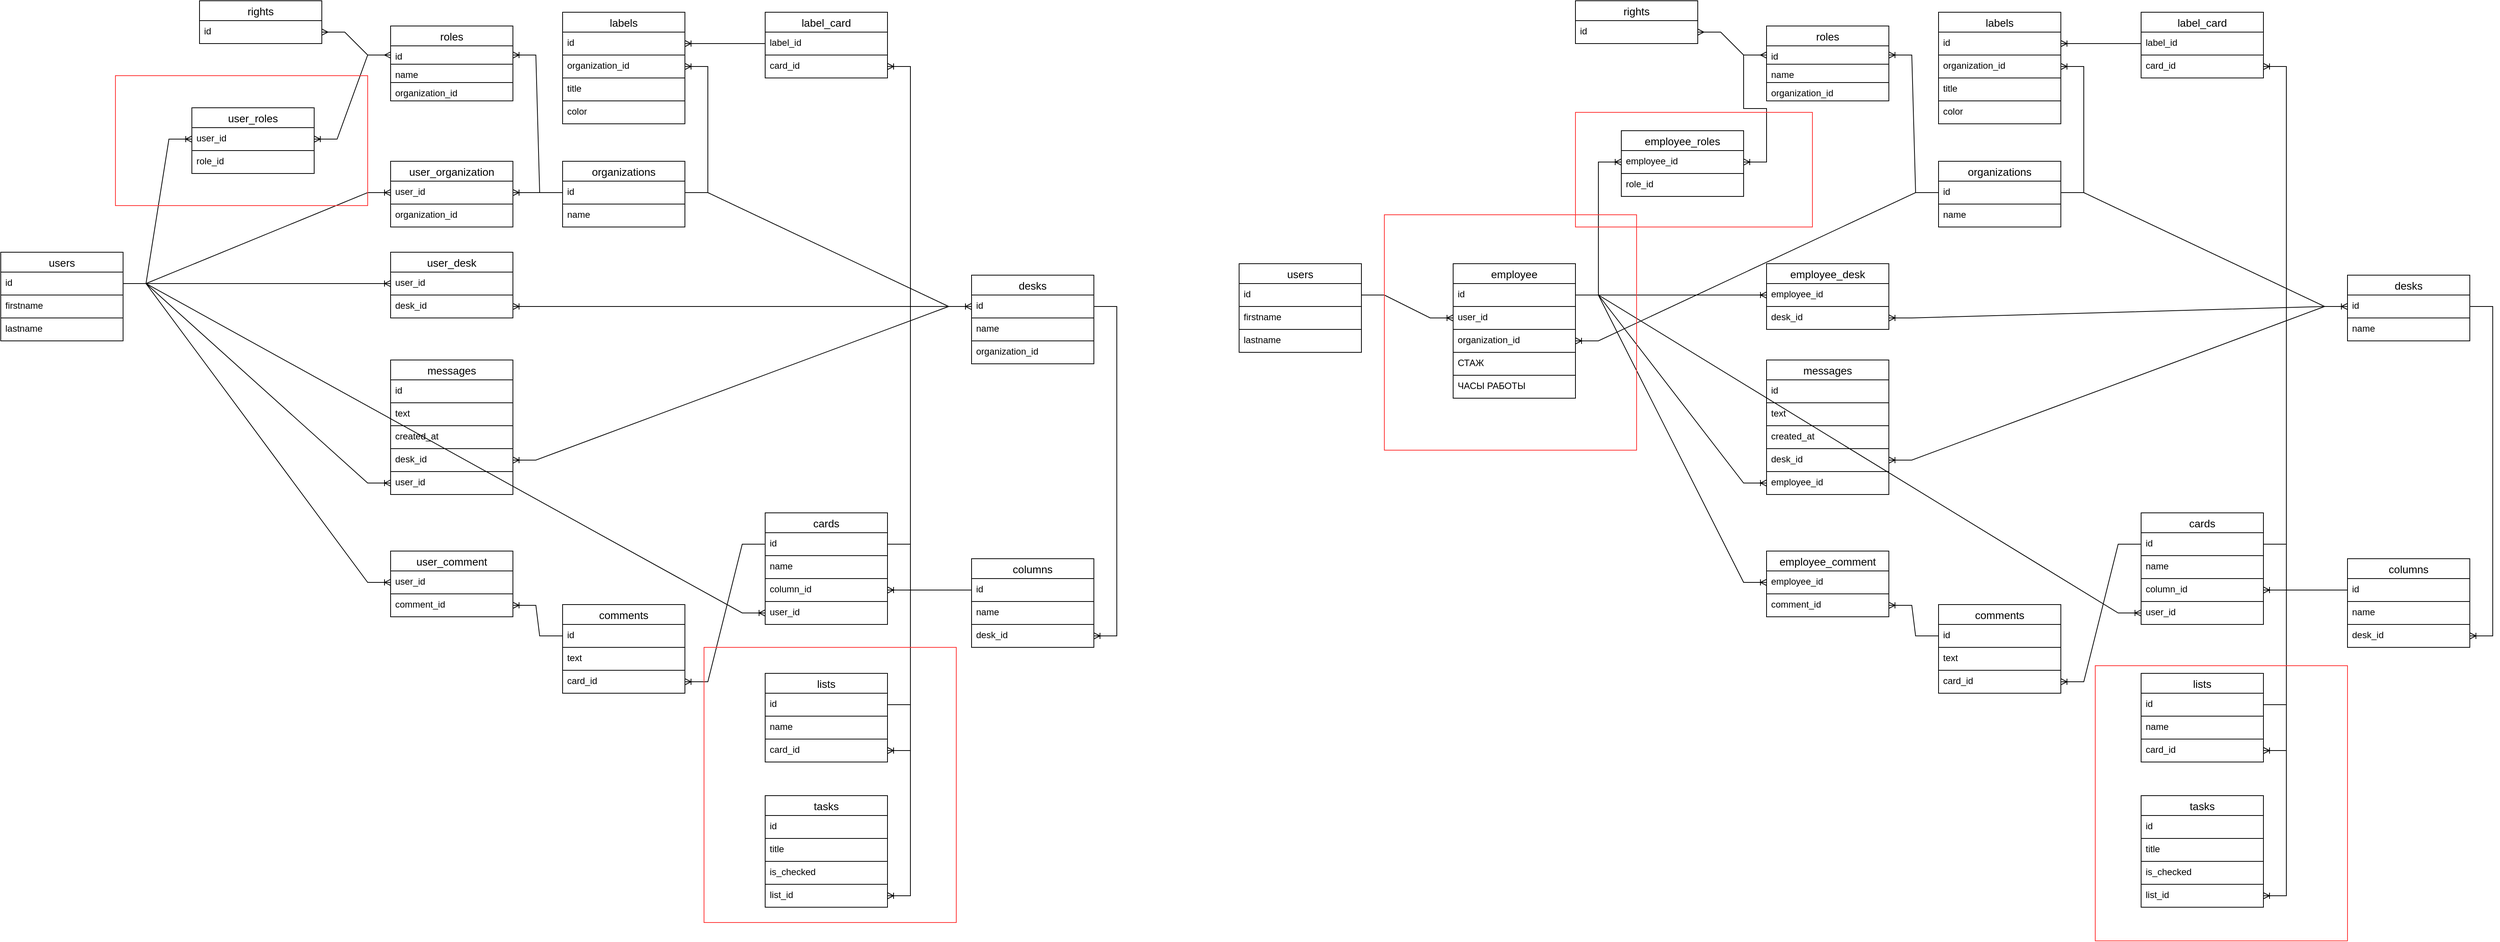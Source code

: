 <mxfile version="16.1.2" type="device"><diagram id="4dTFsXXnAiHwuIh9yZGc" name="Page-1"><mxGraphModel dx="3152" dy="2425" grid="1" gridSize="10" guides="1" tooltips="1" connect="1" arrows="1" fold="1" page="1" pageScale="1" pageWidth="850" pageHeight="1100" math="0" shadow="0"><root><mxCell id="0"/><mxCell id="1" parent="0"/><mxCell id="3ME86ORTxzzHCCqcpvAN-1" value="users" style="swimlane;fontStyle=0;childLayout=stackLayout;horizontal=1;startSize=26;horizontalStack=0;resizeParent=1;resizeParentMax=0;resizeLast=0;collapsible=1;marginBottom=0;align=center;fontSize=14;" parent="1" vertex="1"><mxGeometry x="-390" y="169" width="160" height="116" as="geometry"/></mxCell><mxCell id="3ME86ORTxzzHCCqcpvAN-2" value="id" style="text;strokeColor=default;fillColor=none;spacingLeft=4;spacingRight=4;overflow=hidden;rotatable=0;points=[[0,0.5],[1,0.5]];portConstraint=eastwest;fontSize=12;" parent="3ME86ORTxzzHCCqcpvAN-1" vertex="1"><mxGeometry y="26" width="160" height="30" as="geometry"/></mxCell><mxCell id="3ME86ORTxzzHCCqcpvAN-56" value="firstname" style="text;strokeColor=default;fillColor=none;spacingLeft=4;spacingRight=4;overflow=hidden;rotatable=0;points=[[0,0.5],[1,0.5]];portConstraint=eastwest;fontSize=12;" parent="3ME86ORTxzzHCCqcpvAN-1" vertex="1"><mxGeometry y="56" width="160" height="30" as="geometry"/></mxCell><mxCell id="3ME86ORTxzzHCCqcpvAN-57" value="lastname" style="text;strokeColor=default;fillColor=none;spacingLeft=4;spacingRight=4;overflow=hidden;rotatable=0;points=[[0,0.5],[1,0.5]];portConstraint=eastwest;fontSize=12;" parent="3ME86ORTxzzHCCqcpvAN-1" vertex="1"><mxGeometry y="86" width="160" height="30" as="geometry"/></mxCell><mxCell id="3ME86ORTxzzHCCqcpvAN-5" value="organizations" style="swimlane;fontStyle=0;childLayout=stackLayout;horizontal=1;startSize=26;horizontalStack=0;resizeParent=1;resizeParentMax=0;resizeLast=0;collapsible=1;marginBottom=0;align=center;fontSize=14;" parent="1" vertex="1"><mxGeometry x="345" y="50" width="160" height="86" as="geometry"/></mxCell><mxCell id="3ME86ORTxzzHCCqcpvAN-6" value="id" style="text;strokeColor=default;fillColor=none;spacingLeft=4;spacingRight=4;overflow=hidden;rotatable=0;points=[[0,0.5],[1,0.5]];portConstraint=eastwest;fontSize=12;" parent="3ME86ORTxzzHCCqcpvAN-5" vertex="1"><mxGeometry y="26" width="160" height="30" as="geometry"/></mxCell><mxCell id="hnyblSGBtr087Lo59RCo-16" value="name" style="text;strokeColor=default;fillColor=none;spacingLeft=4;spacingRight=4;overflow=hidden;rotatable=0;points=[[0,0.5],[1,0.5]];portConstraint=eastwest;fontSize=12;" parent="3ME86ORTxzzHCCqcpvAN-5" vertex="1"><mxGeometry y="56" width="160" height="30" as="geometry"/></mxCell><mxCell id="3ME86ORTxzzHCCqcpvAN-7" value="desks" style="swimlane;fontStyle=0;childLayout=stackLayout;horizontal=1;startSize=26;horizontalStack=0;resizeParent=1;resizeParentMax=0;resizeLast=0;collapsible=1;marginBottom=0;align=center;fontSize=14;" parent="1" vertex="1"><mxGeometry x="880" y="199" width="160" height="116" as="geometry"/></mxCell><mxCell id="3ME86ORTxzzHCCqcpvAN-8" value="id" style="text;strokeColor=default;fillColor=none;spacingLeft=4;spacingRight=4;overflow=hidden;rotatable=0;points=[[0,0.5],[1,0.5]];portConstraint=eastwest;fontSize=12;" parent="3ME86ORTxzzHCCqcpvAN-7" vertex="1"><mxGeometry y="26" width="160" height="30" as="geometry"/></mxCell><mxCell id="hnyblSGBtr087Lo59RCo-7" value="name" style="text;strokeColor=default;fillColor=none;spacingLeft=4;spacingRight=4;overflow=hidden;rotatable=0;points=[[0,0.5],[1,0.5]];portConstraint=eastwest;fontSize=12;" parent="3ME86ORTxzzHCCqcpvAN-7" vertex="1"><mxGeometry y="56" width="160" height="30" as="geometry"/></mxCell><mxCell id="gMSoPqGhBiGVGZ8_poSt-110" value="organization_id" style="text;strokeColor=default;fillColor=none;spacingLeft=4;spacingRight=4;overflow=hidden;rotatable=0;points=[[0,0.5],[1,0.5]];portConstraint=eastwest;fontSize=12;" vertex="1" parent="3ME86ORTxzzHCCqcpvAN-7"><mxGeometry y="86" width="160" height="30" as="geometry"/></mxCell><mxCell id="3ME86ORTxzzHCCqcpvAN-9" value="user_organization" style="swimlane;fontStyle=0;childLayout=stackLayout;horizontal=1;startSize=26;horizontalStack=0;resizeParent=1;resizeParentMax=0;resizeLast=0;collapsible=1;marginBottom=0;align=center;fontSize=14;" parent="1" vertex="1"><mxGeometry x="120" y="50" width="160" height="86" as="geometry"/></mxCell><mxCell id="3ME86ORTxzzHCCqcpvAN-10" value="user_id" style="text;strokeColor=default;fillColor=none;spacingLeft=4;spacingRight=4;overflow=hidden;rotatable=0;points=[[0,0.5],[1,0.5]];portConstraint=eastwest;fontSize=12;" parent="3ME86ORTxzzHCCqcpvAN-9" vertex="1"><mxGeometry y="26" width="160" height="30" as="geometry"/></mxCell><mxCell id="3ME86ORTxzzHCCqcpvAN-23" value="organization_id" style="text;strokeColor=default;fillColor=none;spacingLeft=4;spacingRight=4;overflow=hidden;rotatable=0;points=[[0,0.5],[1,0.5]];portConstraint=eastwest;fontSize=12;" parent="3ME86ORTxzzHCCqcpvAN-9" vertex="1"><mxGeometry y="56" width="160" height="30" as="geometry"/></mxCell><mxCell id="3ME86ORTxzzHCCqcpvAN-11" value="" style="edgeStyle=entityRelationEdgeStyle;fontSize=12;html=1;endArrow=ERoneToMany;rounded=0;entryX=0;entryY=0.5;entryDx=0;entryDy=0;exitX=1;exitY=0.5;exitDx=0;exitDy=0;" parent="1" source="3ME86ORTxzzHCCqcpvAN-2" target="3ME86ORTxzzHCCqcpvAN-10" edge="1"><mxGeometry width="100" height="100" relative="1" as="geometry"><mxPoint x="240" y="430" as="sourcePoint"/><mxPoint x="340" y="330" as="targetPoint"/></mxGeometry></mxCell><mxCell id="3ME86ORTxzzHCCqcpvAN-12" value="" style="edgeStyle=entityRelationEdgeStyle;fontSize=12;html=1;endArrow=ERoneToMany;rounded=0;entryX=1;entryY=0.5;entryDx=0;entryDy=0;exitX=0;exitY=0.5;exitDx=0;exitDy=0;" parent="1" source="3ME86ORTxzzHCCqcpvAN-6" target="3ME86ORTxzzHCCqcpvAN-10" edge="1"><mxGeometry width="100" height="100" relative="1" as="geometry"><mxPoint x="590" y="226" as="sourcePoint"/><mxPoint x="750" y="245" as="targetPoint"/></mxGeometry></mxCell><mxCell id="3ME86ORTxzzHCCqcpvAN-13" value="" style="edgeStyle=entityRelationEdgeStyle;fontSize=12;html=1;endArrow=ERoneToMany;rounded=0;entryX=0;entryY=0.5;entryDx=0;entryDy=0;exitX=1;exitY=0.5;exitDx=0;exitDy=0;" parent="1" source="3ME86ORTxzzHCCqcpvAN-6" target="3ME86ORTxzzHCCqcpvAN-8" edge="1"><mxGeometry width="100" height="100" relative="1" as="geometry"><mxPoint x="630" y="420" as="sourcePoint"/><mxPoint x="730" y="320" as="targetPoint"/></mxGeometry></mxCell><mxCell id="3ME86ORTxzzHCCqcpvAN-14" value="cards" style="swimlane;fontStyle=0;childLayout=stackLayout;horizontal=1;startSize=26;horizontalStack=0;resizeParent=1;resizeParentMax=0;resizeLast=0;collapsible=1;marginBottom=0;align=center;fontSize=14;" parent="1" vertex="1"><mxGeometry x="610" y="510" width="160" height="146" as="geometry"/></mxCell><mxCell id="3ME86ORTxzzHCCqcpvAN-15" value="id" style="text;strokeColor=default;fillColor=none;spacingLeft=4;spacingRight=4;overflow=hidden;rotatable=0;points=[[0,0.5],[1,0.5]];portConstraint=eastwest;fontSize=12;" parent="3ME86ORTxzzHCCqcpvAN-14" vertex="1"><mxGeometry y="26" width="160" height="30" as="geometry"/></mxCell><mxCell id="hnyblSGBtr087Lo59RCo-5" value="name" style="text;strokeColor=default;fillColor=none;spacingLeft=4;spacingRight=4;overflow=hidden;rotatable=0;points=[[0,0.5],[1,0.5]];portConstraint=eastwest;fontSize=12;" parent="3ME86ORTxzzHCCqcpvAN-14" vertex="1"><mxGeometry y="56" width="160" height="30" as="geometry"/></mxCell><mxCell id="3ME86ORTxzzHCCqcpvAN-48" value="column_id" style="text;strokeColor=default;fillColor=none;spacingLeft=4;spacingRight=4;overflow=hidden;rotatable=0;points=[[0,0.5],[1,0.5]];portConstraint=eastwest;fontSize=12;" parent="3ME86ORTxzzHCCqcpvAN-14" vertex="1"><mxGeometry y="86" width="160" height="30" as="geometry"/></mxCell><mxCell id="S9U2bdiwGimxjwLJ8EGq-2" value="user_id" style="text;strokeColor=default;fillColor=none;spacingLeft=4;spacingRight=4;overflow=hidden;rotatable=0;points=[[0,0.5],[1,0.5]];portConstraint=eastwest;fontSize=12;" parent="3ME86ORTxzzHCCqcpvAN-14" vertex="1"><mxGeometry y="116" width="160" height="30" as="geometry"/></mxCell><mxCell id="3ME86ORTxzzHCCqcpvAN-33" value="user_desk" style="swimlane;fontStyle=0;childLayout=stackLayout;horizontal=1;startSize=26;horizontalStack=0;resizeParent=1;resizeParentMax=0;resizeLast=0;collapsible=1;marginBottom=0;align=center;fontSize=14;" parent="1" vertex="1"><mxGeometry x="120" y="169" width="160" height="86" as="geometry"/></mxCell><mxCell id="3ME86ORTxzzHCCqcpvAN-34" value="user_id" style="text;strokeColor=default;fillColor=none;spacingLeft=4;spacingRight=4;overflow=hidden;rotatable=0;points=[[0,0.5],[1,0.5]];portConstraint=eastwest;fontSize=12;" parent="3ME86ORTxzzHCCqcpvAN-33" vertex="1"><mxGeometry y="26" width="160" height="30" as="geometry"/></mxCell><mxCell id="3ME86ORTxzzHCCqcpvAN-38" value="desk_id" style="text;strokeColor=default;fillColor=none;spacingLeft=4;spacingRight=4;overflow=hidden;rotatable=0;points=[[0,0.5],[1,0.5]];portConstraint=eastwest;fontSize=12;" parent="3ME86ORTxzzHCCqcpvAN-33" vertex="1"><mxGeometry y="56" width="160" height="30" as="geometry"/></mxCell><mxCell id="3ME86ORTxzzHCCqcpvAN-35" value="user_comment" style="swimlane;fontStyle=0;childLayout=stackLayout;horizontal=1;startSize=26;horizontalStack=0;resizeParent=1;resizeParentMax=0;resizeLast=0;collapsible=1;marginBottom=0;align=center;fontSize=14;" parent="1" vertex="1"><mxGeometry x="120" y="560" width="160" height="86" as="geometry"/></mxCell><mxCell id="3ME86ORTxzzHCCqcpvAN-36" value="user_id" style="text;strokeColor=default;fillColor=none;spacingLeft=4;spacingRight=4;overflow=hidden;rotatable=0;points=[[0,0.5],[1,0.5]];portConstraint=eastwest;fontSize=12;" parent="3ME86ORTxzzHCCqcpvAN-35" vertex="1"><mxGeometry y="26" width="160" height="30" as="geometry"/></mxCell><mxCell id="3ME86ORTxzzHCCqcpvAN-39" value="comment_id" style="text;strokeColor=default;fillColor=none;spacingLeft=4;spacingRight=4;overflow=hidden;rotatable=0;points=[[0,0.5],[1,0.5]];portConstraint=eastwest;fontSize=12;" parent="3ME86ORTxzzHCCqcpvAN-35" vertex="1"><mxGeometry y="56" width="160" height="30" as="geometry"/></mxCell><mxCell id="3ME86ORTxzzHCCqcpvAN-37" value="" style="edgeStyle=entityRelationEdgeStyle;fontSize=12;html=1;endArrow=ERoneToMany;rounded=0;entryX=0;entryY=0.5;entryDx=0;entryDy=0;exitX=1;exitY=0.5;exitDx=0;exitDy=0;" parent="1" source="3ME86ORTxzzHCCqcpvAN-2" target="3ME86ORTxzzHCCqcpvAN-34" edge="1"><mxGeometry width="100" height="100" relative="1" as="geometry"><mxPoint x="40" y="440" as="sourcePoint"/><mxPoint x="140" y="340" as="targetPoint"/></mxGeometry></mxCell><mxCell id="3ME86ORTxzzHCCqcpvAN-40" value="" style="edgeStyle=entityRelationEdgeStyle;fontSize=12;html=1;endArrow=ERoneToMany;rounded=0;entryX=0;entryY=0.5;entryDx=0;entryDy=0;exitX=1;exitY=0.5;exitDx=0;exitDy=0;" parent="1" source="3ME86ORTxzzHCCqcpvAN-2" target="3ME86ORTxzzHCCqcpvAN-36" edge="1"><mxGeometry width="100" height="100" relative="1" as="geometry"><mxPoint x="-60" y="480" as="sourcePoint"/><mxPoint x="40" y="380" as="targetPoint"/></mxGeometry></mxCell><mxCell id="3ME86ORTxzzHCCqcpvAN-41" value="" style="edgeStyle=entityRelationEdgeStyle;fontSize=12;html=1;endArrow=ERoneToMany;rounded=0;entryX=1;entryY=0.5;entryDx=0;entryDy=0;exitX=0;exitY=0.5;exitDx=0;exitDy=0;" parent="1" source="3ME86ORTxzzHCCqcpvAN-8" target="3ME86ORTxzzHCCqcpvAN-38" edge="1"><mxGeometry width="100" height="100" relative="1" as="geometry"><mxPoint x="370" y="410" as="sourcePoint"/><mxPoint x="470" y="310" as="targetPoint"/></mxGeometry></mxCell><mxCell id="3ME86ORTxzzHCCqcpvAN-42" value="comments" style="swimlane;fontStyle=0;childLayout=stackLayout;horizontal=1;startSize=26;horizontalStack=0;resizeParent=1;resizeParentMax=0;resizeLast=0;collapsible=1;marginBottom=0;align=center;fontSize=14;" parent="1" vertex="1"><mxGeometry x="345" y="630" width="160" height="116" as="geometry"/></mxCell><mxCell id="3ME86ORTxzzHCCqcpvAN-43" value="id" style="text;strokeColor=default;fillColor=none;spacingLeft=4;spacingRight=4;overflow=hidden;rotatable=0;points=[[0,0.5],[1,0.5]];portConstraint=eastwest;fontSize=12;" parent="3ME86ORTxzzHCCqcpvAN-42" vertex="1"><mxGeometry y="26" width="160" height="30" as="geometry"/></mxCell><mxCell id="3ME86ORTxzzHCCqcpvAN-44" value="text" style="text;strokeColor=default;fillColor=none;spacingLeft=4;spacingRight=4;overflow=hidden;rotatable=0;points=[[0,0.5],[1,0.5]];portConstraint=eastwest;fontSize=12;" parent="3ME86ORTxzzHCCqcpvAN-42" vertex="1"><mxGeometry y="56" width="160" height="30" as="geometry"/></mxCell><mxCell id="3ME86ORTxzzHCCqcpvAN-46" value="card_id" style="text;strokeColor=default;fillColor=none;spacingLeft=4;spacingRight=4;overflow=hidden;rotatable=0;points=[[0,0.5],[1,0.5]];portConstraint=eastwest;fontSize=12;" parent="3ME86ORTxzzHCCqcpvAN-42" vertex="1"><mxGeometry y="86" width="160" height="30" as="geometry"/></mxCell><mxCell id="3ME86ORTxzzHCCqcpvAN-45" value="" style="edgeStyle=entityRelationEdgeStyle;fontSize=12;html=1;endArrow=ERoneToMany;rounded=0;entryX=1;entryY=0.5;entryDx=0;entryDy=0;exitX=0;exitY=0.5;exitDx=0;exitDy=0;" parent="1" source="3ME86ORTxzzHCCqcpvAN-15" target="3ME86ORTxzzHCCqcpvAN-46" edge="1"><mxGeometry width="100" height="100" relative="1" as="geometry"><mxPoint x="710" y="900" as="sourcePoint"/><mxPoint x="810" y="800" as="targetPoint"/></mxGeometry></mxCell><mxCell id="3ME86ORTxzzHCCqcpvAN-47" value="" style="edgeStyle=entityRelationEdgeStyle;fontSize=12;html=1;endArrow=ERoneToMany;rounded=0;entryX=1;entryY=0.5;entryDx=0;entryDy=0;exitX=0;exitY=0.5;exitDx=0;exitDy=0;" parent="1" source="3ME86ORTxzzHCCqcpvAN-43" target="3ME86ORTxzzHCCqcpvAN-39" edge="1"><mxGeometry width="100" height="100" relative="1" as="geometry"><mxPoint x="240" y="960" as="sourcePoint"/><mxPoint x="340" y="860" as="targetPoint"/></mxGeometry></mxCell><mxCell id="3ME86ORTxzzHCCqcpvAN-49" value="" style="edgeStyle=entityRelationEdgeStyle;fontSize=12;html=1;endArrow=ERoneToMany;rounded=0;entryX=1;entryY=0.5;entryDx=0;entryDy=0;exitX=0;exitY=0.5;exitDx=0;exitDy=0;" parent="1" source="hnyblSGBtr087Lo59RCo-2" target="3ME86ORTxzzHCCqcpvAN-48" edge="1"><mxGeometry width="100" height="100" relative="1" as="geometry"><mxPoint x="930" y="760" as="sourcePoint"/><mxPoint x="1100" y="800" as="targetPoint"/></mxGeometry></mxCell><mxCell id="3ME86ORTxzzHCCqcpvAN-52" value="rights" style="swimlane;fontStyle=0;childLayout=stackLayout;horizontal=1;startSize=26;horizontalStack=0;resizeParent=1;resizeParentMax=0;resizeLast=0;collapsible=1;marginBottom=0;align=center;fontSize=14;" parent="1" vertex="1"><mxGeometry x="-130" y="-160" width="160" height="56" as="geometry"/></mxCell><mxCell id="3ME86ORTxzzHCCqcpvAN-53" value="id" style="text;strokeColor=default;fillColor=none;spacingLeft=4;spacingRight=4;overflow=hidden;rotatable=0;points=[[0,0.5],[1,0.5]];portConstraint=eastwest;fontSize=12;" parent="3ME86ORTxzzHCCqcpvAN-52" vertex="1"><mxGeometry y="26" width="160" height="30" as="geometry"/></mxCell><mxCell id="hnyblSGBtr087Lo59RCo-1" value="columns" style="swimlane;fontStyle=0;childLayout=stackLayout;horizontal=1;startSize=26;horizontalStack=0;resizeParent=1;resizeParentMax=0;resizeLast=0;collapsible=1;marginBottom=0;align=center;fontSize=14;" parent="1" vertex="1"><mxGeometry x="880" y="570" width="160" height="116" as="geometry"/></mxCell><mxCell id="hnyblSGBtr087Lo59RCo-2" value="id" style="text;strokeColor=default;fillColor=none;spacingLeft=4;spacingRight=4;overflow=hidden;rotatable=0;points=[[0,0.5],[1,0.5]];portConstraint=eastwest;fontSize=12;" parent="hnyblSGBtr087Lo59RCo-1" vertex="1"><mxGeometry y="26" width="160" height="30" as="geometry"/></mxCell><mxCell id="hnyblSGBtr087Lo59RCo-6" value="name" style="text;strokeColor=default;fillColor=none;spacingLeft=4;spacingRight=4;overflow=hidden;rotatable=0;points=[[0,0.5],[1,0.5]];portConstraint=eastwest;fontSize=12;" parent="hnyblSGBtr087Lo59RCo-1" vertex="1"><mxGeometry y="56" width="160" height="30" as="geometry"/></mxCell><mxCell id="hnyblSGBtr087Lo59RCo-3" value="desk_id" style="text;strokeColor=default;fillColor=none;spacingLeft=4;spacingRight=4;overflow=hidden;rotatable=0;points=[[0,0.5],[1,0.5]];portConstraint=eastwest;fontSize=12;" parent="hnyblSGBtr087Lo59RCo-1" vertex="1"><mxGeometry y="86" width="160" height="30" as="geometry"/></mxCell><mxCell id="hnyblSGBtr087Lo59RCo-4" value="" style="edgeStyle=entityRelationEdgeStyle;fontSize=12;html=1;endArrow=ERoneToMany;rounded=0;entryX=1;entryY=0.5;entryDx=0;entryDy=0;exitX=1;exitY=0.5;exitDx=0;exitDy=0;" parent="1" source="3ME86ORTxzzHCCqcpvAN-8" target="hnyblSGBtr087Lo59RCo-3" edge="1"><mxGeometry width="100" height="100" relative="1" as="geometry"><mxPoint x="1110" y="280" as="sourcePoint"/><mxPoint x="1100" y="200" as="targetPoint"/></mxGeometry></mxCell><mxCell id="hnyblSGBtr087Lo59RCo-13" value="labels" style="swimlane;fontStyle=0;childLayout=stackLayout;horizontal=1;startSize=26;horizontalStack=0;resizeParent=1;resizeParentMax=0;resizeLast=0;collapsible=1;marginBottom=0;align=center;fontSize=14;" parent="1" vertex="1"><mxGeometry x="345" y="-145" width="160" height="146" as="geometry"/></mxCell><mxCell id="hnyblSGBtr087Lo59RCo-14" value="id" style="text;strokeColor=default;fillColor=none;spacingLeft=4;spacingRight=4;overflow=hidden;rotatable=0;points=[[0,0.5],[1,0.5]];portConstraint=eastwest;fontSize=12;" parent="hnyblSGBtr087Lo59RCo-13" vertex="1"><mxGeometry y="26" width="160" height="30" as="geometry"/></mxCell><mxCell id="hnyblSGBtr087Lo59RCo-23" value="organization_id" style="text;strokeColor=default;fillColor=none;spacingLeft=4;spacingRight=4;overflow=hidden;rotatable=0;points=[[0,0.5],[1,0.5]];portConstraint=eastwest;fontSize=12;" parent="hnyblSGBtr087Lo59RCo-13" vertex="1"><mxGeometry y="56" width="160" height="30" as="geometry"/></mxCell><mxCell id="hnyblSGBtr087Lo59RCo-17" value="title" style="text;strokeColor=default;fillColor=none;spacingLeft=4;spacingRight=4;overflow=hidden;rotatable=0;points=[[0,0.5],[1,0.5]];portConstraint=eastwest;fontSize=12;" parent="hnyblSGBtr087Lo59RCo-13" vertex="1"><mxGeometry y="86" width="160" height="30" as="geometry"/></mxCell><mxCell id="hnyblSGBtr087Lo59RCo-18" value="color" style="text;strokeColor=default;fillColor=none;spacingLeft=4;spacingRight=4;overflow=hidden;rotatable=0;points=[[0,0.5],[1,0.5]];portConstraint=eastwest;fontSize=12;" parent="hnyblSGBtr087Lo59RCo-13" vertex="1"><mxGeometry y="116" width="160" height="30" as="geometry"/></mxCell><mxCell id="hnyblSGBtr087Lo59RCo-15" value="" style="edgeStyle=entityRelationEdgeStyle;fontSize=12;html=1;endArrow=ERoneToMany;rounded=0;entryX=1;entryY=0.5;entryDx=0;entryDy=0;exitX=1;exitY=0.5;exitDx=0;exitDy=0;" parent="1" source="3ME86ORTxzzHCCqcpvAN-6" target="hnyblSGBtr087Lo59RCo-23" edge="1"><mxGeometry width="100" height="100" relative="1" as="geometry"><mxPoint x="550" y="140" as="sourcePoint"/><mxPoint x="300" y="96" as="targetPoint"/></mxGeometry></mxCell><mxCell id="hnyblSGBtr087Lo59RCo-19" value="label_card" style="swimlane;fontStyle=0;childLayout=stackLayout;horizontal=1;startSize=26;horizontalStack=0;resizeParent=1;resizeParentMax=0;resizeLast=0;collapsible=1;marginBottom=0;align=center;fontSize=14;" parent="1" vertex="1"><mxGeometry x="610" y="-145" width="160" height="86" as="geometry"/></mxCell><mxCell id="hnyblSGBtr087Lo59RCo-20" value="label_id" style="text;strokeColor=default;fillColor=none;spacingLeft=4;spacingRight=4;overflow=hidden;rotatable=0;points=[[0,0.5],[1,0.5]];portConstraint=eastwest;fontSize=12;" parent="hnyblSGBtr087Lo59RCo-19" vertex="1"><mxGeometry y="26" width="160" height="30" as="geometry"/></mxCell><mxCell id="hnyblSGBtr087Lo59RCo-21" value="card_id" style="text;strokeColor=default;fillColor=none;spacingLeft=4;spacingRight=4;overflow=hidden;rotatable=0;points=[[0,0.5],[1,0.5]];portConstraint=eastwest;fontSize=12;" parent="hnyblSGBtr087Lo59RCo-19" vertex="1"><mxGeometry y="56" width="160" height="30" as="geometry"/></mxCell><mxCell id="hnyblSGBtr087Lo59RCo-24" value="" style="edgeStyle=entityRelationEdgeStyle;fontSize=12;html=1;endArrow=ERoneToMany;rounded=0;exitX=0;exitY=0.5;exitDx=0;exitDy=0;entryX=1;entryY=0.5;entryDx=0;entryDy=0;" parent="1" source="hnyblSGBtr087Lo59RCo-20" target="hnyblSGBtr087Lo59RCo-14" edge="1"><mxGeometry width="100" height="100" relative="1" as="geometry"><mxPoint x="580" y="1" as="sourcePoint"/><mxPoint x="520" y="-89" as="targetPoint"/></mxGeometry></mxCell><mxCell id="hnyblSGBtr087Lo59RCo-25" value="" style="edgeStyle=entityRelationEdgeStyle;fontSize=12;html=1;endArrow=ERoneToMany;rounded=0;entryX=1;entryY=0.5;entryDx=0;entryDy=0;exitX=1;exitY=0.5;exitDx=0;exitDy=0;" parent="1" source="3ME86ORTxzzHCCqcpvAN-15" target="hnyblSGBtr087Lo59RCo-21" edge="1"><mxGeometry width="100" height="100" relative="1" as="geometry"><mxPoint x="740" y="120" as="sourcePoint"/><mxPoint x="760" y="80" as="targetPoint"/></mxGeometry></mxCell><mxCell id="hnyblSGBtr087Lo59RCo-26" value="roles" style="swimlane;fontStyle=0;childLayout=stackLayout;horizontal=1;startSize=26;horizontalStack=0;resizeParent=1;resizeParentMax=0;resizeLast=0;collapsible=1;marginBottom=0;align=center;fontSize=14;" parent="1" vertex="1"><mxGeometry x="120" y="-127" width="160" height="98" as="geometry"/></mxCell><mxCell id="hnyblSGBtr087Lo59RCo-27" value="id" style="text;strokeColor=default;fillColor=none;spacingLeft=4;spacingRight=4;overflow=hidden;rotatable=0;points=[[0,0.5],[1,0.5]];portConstraint=eastwest;fontSize=12;" parent="hnyblSGBtr087Lo59RCo-26" vertex="1"><mxGeometry y="26" width="160" height="24" as="geometry"/></mxCell><mxCell id="hnyblSGBtr087Lo59RCo-29" value="name" style="text;strokeColor=default;fillColor=none;spacingLeft=4;spacingRight=4;overflow=hidden;rotatable=0;points=[[0,0.5],[1,0.5]];portConstraint=eastwest;fontSize=12;" parent="hnyblSGBtr087Lo59RCo-26" vertex="1"><mxGeometry y="50" width="160" height="24" as="geometry"/></mxCell><mxCell id="hnyblSGBtr087Lo59RCo-30" value="organization_id" style="text;strokeColor=default;fillColor=none;spacingLeft=4;spacingRight=4;overflow=hidden;rotatable=0;points=[[0,0.5],[1,0.5]];portConstraint=eastwest;fontSize=12;" parent="hnyblSGBtr087Lo59RCo-26" vertex="1"><mxGeometry y="74" width="160" height="24" as="geometry"/></mxCell><mxCell id="hnyblSGBtr087Lo59RCo-28" value="" style="edgeStyle=entityRelationEdgeStyle;fontSize=12;html=1;endArrow=ERoneToMany;rounded=0;entryX=1;entryY=0.5;entryDx=0;entryDy=0;exitX=0;exitY=0.5;exitDx=0;exitDy=0;" parent="1" source="3ME86ORTxzzHCCqcpvAN-6" target="hnyblSGBtr087Lo59RCo-27" edge="1"><mxGeometry width="100" height="100" relative="1" as="geometry"><mxPoint x="355" y="96" as="sourcePoint"/><mxPoint x="300" y="96" as="targetPoint"/></mxGeometry></mxCell><mxCell id="hnyblSGBtr087Lo59RCo-32" value="" style="edgeStyle=entityRelationEdgeStyle;fontSize=12;html=1;endArrow=ERoneToMany;rounded=0;exitX=1;exitY=0.5;exitDx=0;exitDy=0;entryX=0;entryY=0.5;entryDx=0;entryDy=0;" parent="1" source="3ME86ORTxzzHCCqcpvAN-2" target="gMSoPqGhBiGVGZ8_poSt-17" edge="1"><mxGeometry width="100" height="100" relative="1" as="geometry"><mxPoint x="-60" y="110" as="sourcePoint"/><mxPoint x="-50" y="70" as="targetPoint"/></mxGeometry></mxCell><mxCell id="hnyblSGBtr087Lo59RCo-36" value="" style="edgeStyle=entityRelationEdgeStyle;fontSize=12;html=1;endArrow=ERmany;startArrow=ERmany;rounded=0;exitX=0;exitY=0.5;exitDx=0;exitDy=0;entryX=1;entryY=0.5;entryDx=0;entryDy=0;" parent="1" source="hnyblSGBtr087Lo59RCo-27" target="3ME86ORTxzzHCCqcpvAN-53" edge="1"><mxGeometry width="100" height="100" relative="1" as="geometry"><mxPoint x="310" y="-30" as="sourcePoint"/><mxPoint x="130" y="-219" as="targetPoint"/></mxGeometry></mxCell><mxCell id="S9U2bdiwGimxjwLJ8EGq-3" value="" style="edgeStyle=entityRelationEdgeStyle;fontSize=12;html=1;endArrow=ERoneToMany;rounded=0;exitX=1;exitY=0.5;exitDx=0;exitDy=0;entryX=0;entryY=0.5;entryDx=0;entryDy=0;" parent="1" source="3ME86ORTxzzHCCqcpvAN-2" target="S9U2bdiwGimxjwLJ8EGq-2" edge="1"><mxGeometry width="100" height="100" relative="1" as="geometry"><mxPoint x="-50" y="440" as="sourcePoint"/><mxPoint x="50" y="340" as="targetPoint"/></mxGeometry></mxCell><mxCell id="S9U2bdiwGimxjwLJ8EGq-8" value="messages" style="swimlane;fontStyle=0;childLayout=stackLayout;horizontal=1;startSize=26;horizontalStack=0;resizeParent=1;resizeParentMax=0;resizeLast=0;collapsible=1;marginBottom=0;align=center;fontSize=14;" parent="1" vertex="1"><mxGeometry x="120" y="310" width="160" height="176" as="geometry"/></mxCell><mxCell id="S9U2bdiwGimxjwLJ8EGq-9" value="id" style="text;strokeColor=default;fillColor=none;spacingLeft=4;spacingRight=4;overflow=hidden;rotatable=0;points=[[0,0.5],[1,0.5]];portConstraint=eastwest;fontSize=12;" parent="S9U2bdiwGimxjwLJ8EGq-8" vertex="1"><mxGeometry y="26" width="160" height="30" as="geometry"/></mxCell><mxCell id="S9U2bdiwGimxjwLJ8EGq-13" value="text" style="text;strokeColor=default;fillColor=none;spacingLeft=4;spacingRight=4;overflow=hidden;rotatable=0;points=[[0,0.5],[1,0.5]];portConstraint=eastwest;fontSize=12;" parent="S9U2bdiwGimxjwLJ8EGq-8" vertex="1"><mxGeometry y="56" width="160" height="30" as="geometry"/></mxCell><mxCell id="S9U2bdiwGimxjwLJ8EGq-15" value="created_at" style="text;strokeColor=default;fillColor=none;spacingLeft=4;spacingRight=4;overflow=hidden;rotatable=0;points=[[0,0.5],[1,0.5]];portConstraint=eastwest;fontSize=12;" parent="S9U2bdiwGimxjwLJ8EGq-8" vertex="1"><mxGeometry y="86" width="160" height="30" as="geometry"/></mxCell><mxCell id="S9U2bdiwGimxjwLJ8EGq-12" value="desk_id" style="text;strokeColor=default;fillColor=none;spacingLeft=4;spacingRight=4;overflow=hidden;rotatable=0;points=[[0,0.5],[1,0.5]];portConstraint=eastwest;fontSize=12;" parent="S9U2bdiwGimxjwLJ8EGq-8" vertex="1"><mxGeometry y="116" width="160" height="30" as="geometry"/></mxCell><mxCell id="S9U2bdiwGimxjwLJ8EGq-14" value="user_id" style="text;strokeColor=default;fillColor=none;spacingLeft=4;spacingRight=4;overflow=hidden;rotatable=0;points=[[0,0.5],[1,0.5]];portConstraint=eastwest;fontSize=12;" parent="S9U2bdiwGimxjwLJ8EGq-8" vertex="1"><mxGeometry y="146" width="160" height="30" as="geometry"/></mxCell><mxCell id="S9U2bdiwGimxjwLJ8EGq-17" value="" style="edgeStyle=entityRelationEdgeStyle;fontSize=12;html=1;endArrow=ERoneToMany;rounded=0;entryX=1;entryY=0.5;entryDx=0;entryDy=0;exitX=0;exitY=0.5;exitDx=0;exitDy=0;" parent="1" source="3ME86ORTxzzHCCqcpvAN-8" target="S9U2bdiwGimxjwLJ8EGq-12" edge="1"><mxGeometry width="100" height="100" relative="1" as="geometry"><mxPoint x="460" y="441" as="sourcePoint"/><mxPoint x="450" y="310" as="targetPoint"/></mxGeometry></mxCell><mxCell id="S9U2bdiwGimxjwLJ8EGq-18" value="" style="edgeStyle=entityRelationEdgeStyle;fontSize=12;html=1;endArrow=ERoneToMany;rounded=0;entryX=0;entryY=0.5;entryDx=0;entryDy=0;exitX=1;exitY=0.5;exitDx=0;exitDy=0;" parent="1" source="3ME86ORTxzzHCCqcpvAN-2" target="S9U2bdiwGimxjwLJ8EGq-14" edge="1"><mxGeometry width="100" height="100" relative="1" as="geometry"><mxPoint x="-120" y="530" as="sourcePoint"/><mxPoint x="-20" y="430" as="targetPoint"/></mxGeometry></mxCell><mxCell id="gMSoPqGhBiGVGZ8_poSt-1" value="lists" style="swimlane;fontStyle=0;childLayout=stackLayout;horizontal=1;startSize=26;horizontalStack=0;resizeParent=1;resizeParentMax=0;resizeLast=0;collapsible=1;marginBottom=0;align=center;fontSize=14;" vertex="1" parent="1"><mxGeometry x="610" y="720" width="160" height="116" as="geometry"/></mxCell><mxCell id="gMSoPqGhBiGVGZ8_poSt-2" value="id" style="text;strokeColor=default;fillColor=none;spacingLeft=4;spacingRight=4;overflow=hidden;rotatable=0;points=[[0,0.5],[1,0.5]];portConstraint=eastwest;fontSize=12;" vertex="1" parent="gMSoPqGhBiGVGZ8_poSt-1"><mxGeometry y="26" width="160" height="30" as="geometry"/></mxCell><mxCell id="gMSoPqGhBiGVGZ8_poSt-3" value="name" style="text;strokeColor=default;fillColor=none;spacingLeft=4;spacingRight=4;overflow=hidden;rotatable=0;points=[[0,0.5],[1,0.5]];portConstraint=eastwest;fontSize=12;" vertex="1" parent="gMSoPqGhBiGVGZ8_poSt-1"><mxGeometry y="56" width="160" height="30" as="geometry"/></mxCell><mxCell id="gMSoPqGhBiGVGZ8_poSt-4" value="card_id" style="text;strokeColor=default;fillColor=none;spacingLeft=4;spacingRight=4;overflow=hidden;rotatable=0;points=[[0,0.5],[1,0.5]];portConstraint=eastwest;fontSize=12;" vertex="1" parent="gMSoPqGhBiGVGZ8_poSt-1"><mxGeometry y="86" width="160" height="30" as="geometry"/></mxCell><mxCell id="gMSoPqGhBiGVGZ8_poSt-6" value="" style="edgeStyle=entityRelationEdgeStyle;fontSize=12;html=1;endArrow=ERoneToMany;rounded=0;entryX=1;entryY=0.5;entryDx=0;entryDy=0;exitX=1;exitY=0.5;exitDx=0;exitDy=0;" edge="1" parent="1" source="3ME86ORTxzzHCCqcpvAN-15" target="gMSoPqGhBiGVGZ8_poSt-4"><mxGeometry width="100" height="100" relative="1" as="geometry"><mxPoint x="820" y="750" as="sourcePoint"/><mxPoint x="780" y="621" as="targetPoint"/></mxGeometry></mxCell><mxCell id="gMSoPqGhBiGVGZ8_poSt-7" value="tasks" style="swimlane;fontStyle=0;childLayout=stackLayout;horizontal=1;startSize=26;horizontalStack=0;resizeParent=1;resizeParentMax=0;resizeLast=0;collapsible=1;marginBottom=0;align=center;fontSize=14;" vertex="1" parent="1"><mxGeometry x="610" y="880" width="160" height="146" as="geometry"/></mxCell><mxCell id="gMSoPqGhBiGVGZ8_poSt-8" value="id" style="text;strokeColor=default;fillColor=none;spacingLeft=4;spacingRight=4;overflow=hidden;rotatable=0;points=[[0,0.5],[1,0.5]];portConstraint=eastwest;fontSize=12;" vertex="1" parent="gMSoPqGhBiGVGZ8_poSt-7"><mxGeometry y="26" width="160" height="30" as="geometry"/></mxCell><mxCell id="gMSoPqGhBiGVGZ8_poSt-9" value="title" style="text;strokeColor=default;fillColor=none;spacingLeft=4;spacingRight=4;overflow=hidden;rotatable=0;points=[[0,0.5],[1,0.5]];portConstraint=eastwest;fontSize=12;" vertex="1" parent="gMSoPqGhBiGVGZ8_poSt-7"><mxGeometry y="56" width="160" height="30" as="geometry"/></mxCell><mxCell id="gMSoPqGhBiGVGZ8_poSt-11" value="is_checked" style="text;strokeColor=default;fillColor=none;spacingLeft=4;spacingRight=4;overflow=hidden;rotatable=0;points=[[0,0.5],[1,0.5]];portConstraint=eastwest;fontSize=12;" vertex="1" parent="gMSoPqGhBiGVGZ8_poSt-7"><mxGeometry y="86" width="160" height="30" as="geometry"/></mxCell><mxCell id="gMSoPqGhBiGVGZ8_poSt-10" value="list_id" style="text;strokeColor=default;fillColor=none;spacingLeft=4;spacingRight=4;overflow=hidden;rotatable=0;points=[[0,0.5],[1,0.5]];portConstraint=eastwest;fontSize=12;" vertex="1" parent="gMSoPqGhBiGVGZ8_poSt-7"><mxGeometry y="116" width="160" height="30" as="geometry"/></mxCell><mxCell id="gMSoPqGhBiGVGZ8_poSt-12" value="" style="edgeStyle=entityRelationEdgeStyle;fontSize=12;html=1;endArrow=ERoneToMany;rounded=0;entryX=1;entryY=0.5;entryDx=0;entryDy=0;" edge="1" parent="1" target="gMSoPqGhBiGVGZ8_poSt-10"><mxGeometry width="100" height="100" relative="1" as="geometry"><mxPoint x="770" y="761" as="sourcePoint"/><mxPoint x="820" y="1010" as="targetPoint"/></mxGeometry></mxCell><mxCell id="gMSoPqGhBiGVGZ8_poSt-16" value="user_roles" style="swimlane;fontStyle=0;childLayout=stackLayout;horizontal=1;startSize=26;horizontalStack=0;resizeParent=1;resizeParentMax=0;resizeLast=0;collapsible=1;marginBottom=0;align=center;fontSize=14;" vertex="1" parent="1"><mxGeometry x="-140" y="-20" width="160" height="86" as="geometry"/></mxCell><mxCell id="gMSoPqGhBiGVGZ8_poSt-17" value="user_id" style="text;strokeColor=default;fillColor=none;spacingLeft=4;spacingRight=4;overflow=hidden;rotatable=0;points=[[0,0.5],[1,0.5]];portConstraint=eastwest;fontSize=12;" vertex="1" parent="gMSoPqGhBiGVGZ8_poSt-16"><mxGeometry y="26" width="160" height="30" as="geometry"/></mxCell><mxCell id="gMSoPqGhBiGVGZ8_poSt-18" value="role_id" style="text;strokeColor=default;fillColor=none;spacingLeft=4;spacingRight=4;overflow=hidden;rotatable=0;points=[[0,0.5],[1,0.5]];portConstraint=eastwest;fontSize=12;" vertex="1" parent="gMSoPqGhBiGVGZ8_poSt-16"><mxGeometry y="56" width="160" height="30" as="geometry"/></mxCell><mxCell id="gMSoPqGhBiGVGZ8_poSt-19" value="" style="edgeStyle=entityRelationEdgeStyle;fontSize=12;html=1;endArrow=ERoneToMany;rounded=0;entryX=1;entryY=0.5;entryDx=0;entryDy=0;exitX=0;exitY=0.5;exitDx=0;exitDy=0;" edge="1" parent="1" source="hnyblSGBtr087Lo59RCo-27" target="gMSoPqGhBiGVGZ8_poSt-17"><mxGeometry width="100" height="100" relative="1" as="geometry"><mxPoint x="890" y="250" as="sourcePoint"/><mxPoint x="290" y="250" as="targetPoint"/></mxGeometry></mxCell><mxCell id="gMSoPqGhBiGVGZ8_poSt-21" value="users" style="swimlane;fontStyle=0;childLayout=stackLayout;horizontal=1;startSize=26;horizontalStack=0;resizeParent=1;resizeParentMax=0;resizeLast=0;collapsible=1;marginBottom=0;align=center;fontSize=14;" vertex="1" parent="1"><mxGeometry x="1230" y="184" width="160" height="116" as="geometry"/></mxCell><mxCell id="gMSoPqGhBiGVGZ8_poSt-22" value="id" style="text;strokeColor=default;fillColor=none;spacingLeft=4;spacingRight=4;overflow=hidden;rotatable=0;points=[[0,0.5],[1,0.5]];portConstraint=eastwest;fontSize=12;" vertex="1" parent="gMSoPqGhBiGVGZ8_poSt-21"><mxGeometry y="26" width="160" height="30" as="geometry"/></mxCell><mxCell id="gMSoPqGhBiGVGZ8_poSt-23" value="firstname" style="text;strokeColor=default;fillColor=none;spacingLeft=4;spacingRight=4;overflow=hidden;rotatable=0;points=[[0,0.5],[1,0.5]];portConstraint=eastwest;fontSize=12;" vertex="1" parent="gMSoPqGhBiGVGZ8_poSt-21"><mxGeometry y="56" width="160" height="30" as="geometry"/></mxCell><mxCell id="gMSoPqGhBiGVGZ8_poSt-24" value="lastname" style="text;strokeColor=default;fillColor=none;spacingLeft=4;spacingRight=4;overflow=hidden;rotatable=0;points=[[0,0.5],[1,0.5]];portConstraint=eastwest;fontSize=12;" vertex="1" parent="gMSoPqGhBiGVGZ8_poSt-21"><mxGeometry y="86" width="160" height="30" as="geometry"/></mxCell><mxCell id="gMSoPqGhBiGVGZ8_poSt-25" value="organizations" style="swimlane;fontStyle=0;childLayout=stackLayout;horizontal=1;startSize=26;horizontalStack=0;resizeParent=1;resizeParentMax=0;resizeLast=0;collapsible=1;marginBottom=0;align=center;fontSize=14;" vertex="1" parent="1"><mxGeometry x="2145" y="50" width="160" height="86" as="geometry"/></mxCell><mxCell id="gMSoPqGhBiGVGZ8_poSt-26" value="id" style="text;strokeColor=default;fillColor=none;spacingLeft=4;spacingRight=4;overflow=hidden;rotatable=0;points=[[0,0.5],[1,0.5]];portConstraint=eastwest;fontSize=12;" vertex="1" parent="gMSoPqGhBiGVGZ8_poSt-25"><mxGeometry y="26" width="160" height="30" as="geometry"/></mxCell><mxCell id="gMSoPqGhBiGVGZ8_poSt-27" value="name" style="text;strokeColor=default;fillColor=none;spacingLeft=4;spacingRight=4;overflow=hidden;rotatable=0;points=[[0,0.5],[1,0.5]];portConstraint=eastwest;fontSize=12;" vertex="1" parent="gMSoPqGhBiGVGZ8_poSt-25"><mxGeometry y="56" width="160" height="30" as="geometry"/></mxCell><mxCell id="gMSoPqGhBiGVGZ8_poSt-28" value="desks" style="swimlane;fontStyle=0;childLayout=stackLayout;horizontal=1;startSize=26;horizontalStack=0;resizeParent=1;resizeParentMax=0;resizeLast=0;collapsible=1;marginBottom=0;align=center;fontSize=14;" vertex="1" parent="1"><mxGeometry x="2680" y="199" width="160" height="86" as="geometry"/></mxCell><mxCell id="gMSoPqGhBiGVGZ8_poSt-29" value="id" style="text;strokeColor=default;fillColor=none;spacingLeft=4;spacingRight=4;overflow=hidden;rotatable=0;points=[[0,0.5],[1,0.5]];portConstraint=eastwest;fontSize=12;" vertex="1" parent="gMSoPqGhBiGVGZ8_poSt-28"><mxGeometry y="26" width="160" height="30" as="geometry"/></mxCell><mxCell id="gMSoPqGhBiGVGZ8_poSt-30" value="name" style="text;strokeColor=default;fillColor=none;spacingLeft=4;spacingRight=4;overflow=hidden;rotatable=0;points=[[0,0.5],[1,0.5]];portConstraint=eastwest;fontSize=12;" vertex="1" parent="gMSoPqGhBiGVGZ8_poSt-28"><mxGeometry y="56" width="160" height="30" as="geometry"/></mxCell><mxCell id="gMSoPqGhBiGVGZ8_poSt-31" value="employee" style="swimlane;fontStyle=0;childLayout=stackLayout;horizontal=1;startSize=26;horizontalStack=0;resizeParent=1;resizeParentMax=0;resizeLast=0;collapsible=1;marginBottom=0;align=center;fontSize=14;" vertex="1" parent="1"><mxGeometry x="1510" y="184" width="160" height="176" as="geometry"/></mxCell><mxCell id="gMSoPqGhBiGVGZ8_poSt-107" value="id" style="text;strokeColor=default;fillColor=none;spacingLeft=4;spacingRight=4;overflow=hidden;rotatable=0;points=[[0,0.5],[1,0.5]];portConstraint=eastwest;fontSize=12;" vertex="1" parent="gMSoPqGhBiGVGZ8_poSt-31"><mxGeometry y="26" width="160" height="30" as="geometry"/></mxCell><mxCell id="gMSoPqGhBiGVGZ8_poSt-32" value="user_id" style="text;strokeColor=default;fillColor=none;spacingLeft=4;spacingRight=4;overflow=hidden;rotatable=0;points=[[0,0.5],[1,0.5]];portConstraint=eastwest;fontSize=12;" vertex="1" parent="gMSoPqGhBiGVGZ8_poSt-31"><mxGeometry y="56" width="160" height="30" as="geometry"/></mxCell><mxCell id="gMSoPqGhBiGVGZ8_poSt-33" value="organization_id" style="text;strokeColor=default;fillColor=none;spacingLeft=4;spacingRight=4;overflow=hidden;rotatable=0;points=[[0,0.5],[1,0.5]];portConstraint=eastwest;fontSize=12;" vertex="1" parent="gMSoPqGhBiGVGZ8_poSt-31"><mxGeometry y="86" width="160" height="30" as="geometry"/></mxCell><mxCell id="gMSoPqGhBiGVGZ8_poSt-108" value="СТАЖ" style="text;strokeColor=default;fillColor=none;spacingLeft=4;spacingRight=4;overflow=hidden;rotatable=0;points=[[0,0.5],[1,0.5]];portConstraint=eastwest;fontSize=12;" vertex="1" parent="gMSoPqGhBiGVGZ8_poSt-31"><mxGeometry y="116" width="160" height="30" as="geometry"/></mxCell><mxCell id="gMSoPqGhBiGVGZ8_poSt-109" value="ЧАСЫ РАБОТЫ" style="text;strokeColor=default;fillColor=none;spacingLeft=4;spacingRight=4;overflow=hidden;rotatable=0;points=[[0,0.5],[1,0.5]];portConstraint=eastwest;fontSize=12;" vertex="1" parent="gMSoPqGhBiGVGZ8_poSt-31"><mxGeometry y="146" width="160" height="30" as="geometry"/></mxCell><mxCell id="gMSoPqGhBiGVGZ8_poSt-34" value="" style="edgeStyle=entityRelationEdgeStyle;fontSize=12;html=1;endArrow=ERoneToMany;rounded=0;entryX=0;entryY=0.5;entryDx=0;entryDy=0;exitX=1;exitY=0.5;exitDx=0;exitDy=0;" edge="1" parent="1" source="gMSoPqGhBiGVGZ8_poSt-22" target="gMSoPqGhBiGVGZ8_poSt-32"><mxGeometry width="100" height="100" relative="1" as="geometry"><mxPoint x="1930" y="430" as="sourcePoint"/><mxPoint x="2030" y="330" as="targetPoint"/></mxGeometry></mxCell><mxCell id="gMSoPqGhBiGVGZ8_poSt-35" value="" style="edgeStyle=entityRelationEdgeStyle;fontSize=12;html=1;endArrow=ERoneToMany;rounded=0;exitX=0;exitY=0.5;exitDx=0;exitDy=0;entryX=1;entryY=0.5;entryDx=0;entryDy=0;" edge="1" parent="1" source="gMSoPqGhBiGVGZ8_poSt-26" target="gMSoPqGhBiGVGZ8_poSt-33"><mxGeometry width="100" height="100" relative="1" as="geometry"><mxPoint x="2390" y="226" as="sourcePoint"/><mxPoint x="1750" y="140" as="targetPoint"/></mxGeometry></mxCell><mxCell id="gMSoPqGhBiGVGZ8_poSt-36" value="" style="edgeStyle=entityRelationEdgeStyle;fontSize=12;html=1;endArrow=ERoneToMany;rounded=0;entryX=0;entryY=0.5;entryDx=0;entryDy=0;exitX=1;exitY=0.5;exitDx=0;exitDy=0;" edge="1" parent="1" source="gMSoPqGhBiGVGZ8_poSt-26" target="gMSoPqGhBiGVGZ8_poSt-29"><mxGeometry width="100" height="100" relative="1" as="geometry"><mxPoint x="2430" y="420" as="sourcePoint"/><mxPoint x="2530" y="320" as="targetPoint"/></mxGeometry></mxCell><mxCell id="gMSoPqGhBiGVGZ8_poSt-37" value="cards" style="swimlane;fontStyle=0;childLayout=stackLayout;horizontal=1;startSize=26;horizontalStack=0;resizeParent=1;resizeParentMax=0;resizeLast=0;collapsible=1;marginBottom=0;align=center;fontSize=14;" vertex="1" parent="1"><mxGeometry x="2410" y="510" width="160" height="146" as="geometry"/></mxCell><mxCell id="gMSoPqGhBiGVGZ8_poSt-38" value="id" style="text;strokeColor=default;fillColor=none;spacingLeft=4;spacingRight=4;overflow=hidden;rotatable=0;points=[[0,0.5],[1,0.5]];portConstraint=eastwest;fontSize=12;" vertex="1" parent="gMSoPqGhBiGVGZ8_poSt-37"><mxGeometry y="26" width="160" height="30" as="geometry"/></mxCell><mxCell id="gMSoPqGhBiGVGZ8_poSt-39" value="name" style="text;strokeColor=default;fillColor=none;spacingLeft=4;spacingRight=4;overflow=hidden;rotatable=0;points=[[0,0.5],[1,0.5]];portConstraint=eastwest;fontSize=12;" vertex="1" parent="gMSoPqGhBiGVGZ8_poSt-37"><mxGeometry y="56" width="160" height="30" as="geometry"/></mxCell><mxCell id="gMSoPqGhBiGVGZ8_poSt-40" value="column_id" style="text;strokeColor=default;fillColor=none;spacingLeft=4;spacingRight=4;overflow=hidden;rotatable=0;points=[[0,0.5],[1,0.5]];portConstraint=eastwest;fontSize=12;" vertex="1" parent="gMSoPqGhBiGVGZ8_poSt-37"><mxGeometry y="86" width="160" height="30" as="geometry"/></mxCell><mxCell id="gMSoPqGhBiGVGZ8_poSt-41" value="user_id" style="text;strokeColor=default;fillColor=none;spacingLeft=4;spacingRight=4;overflow=hidden;rotatable=0;points=[[0,0.5],[1,0.5]];portConstraint=eastwest;fontSize=12;" vertex="1" parent="gMSoPqGhBiGVGZ8_poSt-37"><mxGeometry y="116" width="160" height="30" as="geometry"/></mxCell><mxCell id="gMSoPqGhBiGVGZ8_poSt-42" value="employee_desk" style="swimlane;fontStyle=0;childLayout=stackLayout;horizontal=1;startSize=26;horizontalStack=0;resizeParent=1;resizeParentMax=0;resizeLast=0;collapsible=1;marginBottom=0;align=center;fontSize=14;" vertex="1" parent="1"><mxGeometry x="1920" y="184" width="160" height="86" as="geometry"/></mxCell><mxCell id="gMSoPqGhBiGVGZ8_poSt-43" value="employee_id" style="text;strokeColor=default;fillColor=none;spacingLeft=4;spacingRight=4;overflow=hidden;rotatable=0;points=[[0,0.5],[1,0.5]];portConstraint=eastwest;fontSize=12;" vertex="1" parent="gMSoPqGhBiGVGZ8_poSt-42"><mxGeometry y="26" width="160" height="30" as="geometry"/></mxCell><mxCell id="gMSoPqGhBiGVGZ8_poSt-44" value="desk_id" style="text;strokeColor=default;fillColor=none;spacingLeft=4;spacingRight=4;overflow=hidden;rotatable=0;points=[[0,0.5],[1,0.5]];portConstraint=eastwest;fontSize=12;" vertex="1" parent="gMSoPqGhBiGVGZ8_poSt-42"><mxGeometry y="56" width="160" height="30" as="geometry"/></mxCell><mxCell id="gMSoPqGhBiGVGZ8_poSt-45" value="employee_comment" style="swimlane;fontStyle=0;childLayout=stackLayout;horizontal=1;startSize=26;horizontalStack=0;resizeParent=1;resizeParentMax=0;resizeLast=0;collapsible=1;marginBottom=0;align=center;fontSize=14;" vertex="1" parent="1"><mxGeometry x="1920" y="560" width="160" height="86" as="geometry"/></mxCell><mxCell id="gMSoPqGhBiGVGZ8_poSt-46" value="employee_id" style="text;strokeColor=default;fillColor=none;spacingLeft=4;spacingRight=4;overflow=hidden;rotatable=0;points=[[0,0.5],[1,0.5]];portConstraint=eastwest;fontSize=12;" vertex="1" parent="gMSoPqGhBiGVGZ8_poSt-45"><mxGeometry y="26" width="160" height="30" as="geometry"/></mxCell><mxCell id="gMSoPqGhBiGVGZ8_poSt-47" value="comment_id" style="text;strokeColor=default;fillColor=none;spacingLeft=4;spacingRight=4;overflow=hidden;rotatable=0;points=[[0,0.5],[1,0.5]];portConstraint=eastwest;fontSize=12;" vertex="1" parent="gMSoPqGhBiGVGZ8_poSt-45"><mxGeometry y="56" width="160" height="30" as="geometry"/></mxCell><mxCell id="gMSoPqGhBiGVGZ8_poSt-48" value="" style="edgeStyle=entityRelationEdgeStyle;fontSize=12;html=1;endArrow=ERoneToMany;rounded=0;entryX=0;entryY=0.5;entryDx=0;entryDy=0;exitX=1;exitY=0.5;exitDx=0;exitDy=0;" edge="1" parent="1" source="gMSoPqGhBiGVGZ8_poSt-107" target="gMSoPqGhBiGVGZ8_poSt-43"><mxGeometry width="100" height="100" relative="1" as="geometry"><mxPoint x="1840" y="440" as="sourcePoint"/><mxPoint x="1940" y="340" as="targetPoint"/></mxGeometry></mxCell><mxCell id="gMSoPqGhBiGVGZ8_poSt-49" value="" style="edgeStyle=entityRelationEdgeStyle;fontSize=12;html=1;endArrow=ERoneToMany;rounded=0;entryX=0;entryY=0.5;entryDx=0;entryDy=0;exitX=1;exitY=0.5;exitDx=0;exitDy=0;" edge="1" parent="1" source="gMSoPqGhBiGVGZ8_poSt-107" target="gMSoPqGhBiGVGZ8_poSt-46"><mxGeometry width="100" height="100" relative="1" as="geometry"><mxPoint x="1740" y="480" as="sourcePoint"/><mxPoint x="1840" y="380" as="targetPoint"/></mxGeometry></mxCell><mxCell id="gMSoPqGhBiGVGZ8_poSt-50" value="" style="edgeStyle=entityRelationEdgeStyle;fontSize=12;html=1;endArrow=ERoneToMany;rounded=0;entryX=1;entryY=0.5;entryDx=0;entryDy=0;exitX=0;exitY=0.5;exitDx=0;exitDy=0;" edge="1" parent="1" source="gMSoPqGhBiGVGZ8_poSt-29" target="gMSoPqGhBiGVGZ8_poSt-44"><mxGeometry width="100" height="100" relative="1" as="geometry"><mxPoint x="2170" y="410" as="sourcePoint"/><mxPoint x="2270" y="310" as="targetPoint"/></mxGeometry></mxCell><mxCell id="gMSoPqGhBiGVGZ8_poSt-51" value="comments" style="swimlane;fontStyle=0;childLayout=stackLayout;horizontal=1;startSize=26;horizontalStack=0;resizeParent=1;resizeParentMax=0;resizeLast=0;collapsible=1;marginBottom=0;align=center;fontSize=14;" vertex="1" parent="1"><mxGeometry x="2145" y="630" width="160" height="116" as="geometry"/></mxCell><mxCell id="gMSoPqGhBiGVGZ8_poSt-52" value="id" style="text;strokeColor=default;fillColor=none;spacingLeft=4;spacingRight=4;overflow=hidden;rotatable=0;points=[[0,0.5],[1,0.5]];portConstraint=eastwest;fontSize=12;" vertex="1" parent="gMSoPqGhBiGVGZ8_poSt-51"><mxGeometry y="26" width="160" height="30" as="geometry"/></mxCell><mxCell id="gMSoPqGhBiGVGZ8_poSt-53" value="text" style="text;strokeColor=default;fillColor=none;spacingLeft=4;spacingRight=4;overflow=hidden;rotatable=0;points=[[0,0.5],[1,0.5]];portConstraint=eastwest;fontSize=12;" vertex="1" parent="gMSoPqGhBiGVGZ8_poSt-51"><mxGeometry y="56" width="160" height="30" as="geometry"/></mxCell><mxCell id="gMSoPqGhBiGVGZ8_poSt-54" value="card_id" style="text;strokeColor=default;fillColor=none;spacingLeft=4;spacingRight=4;overflow=hidden;rotatable=0;points=[[0,0.5],[1,0.5]];portConstraint=eastwest;fontSize=12;" vertex="1" parent="gMSoPqGhBiGVGZ8_poSt-51"><mxGeometry y="86" width="160" height="30" as="geometry"/></mxCell><mxCell id="gMSoPqGhBiGVGZ8_poSt-55" value="" style="edgeStyle=entityRelationEdgeStyle;fontSize=12;html=1;endArrow=ERoneToMany;rounded=0;entryX=1;entryY=0.5;entryDx=0;entryDy=0;exitX=0;exitY=0.5;exitDx=0;exitDy=0;" edge="1" parent="1" source="gMSoPqGhBiGVGZ8_poSt-38" target="gMSoPqGhBiGVGZ8_poSt-54"><mxGeometry width="100" height="100" relative="1" as="geometry"><mxPoint x="2510" y="900" as="sourcePoint"/><mxPoint x="2610" y="800" as="targetPoint"/></mxGeometry></mxCell><mxCell id="gMSoPqGhBiGVGZ8_poSt-56" value="" style="edgeStyle=entityRelationEdgeStyle;fontSize=12;html=1;endArrow=ERoneToMany;rounded=0;entryX=1;entryY=0.5;entryDx=0;entryDy=0;exitX=0;exitY=0.5;exitDx=0;exitDy=0;" edge="1" parent="1" source="gMSoPqGhBiGVGZ8_poSt-52" target="gMSoPqGhBiGVGZ8_poSt-47"><mxGeometry width="100" height="100" relative="1" as="geometry"><mxPoint x="2040" y="960" as="sourcePoint"/><mxPoint x="2140" y="860" as="targetPoint"/></mxGeometry></mxCell><mxCell id="gMSoPqGhBiGVGZ8_poSt-57" value="" style="edgeStyle=entityRelationEdgeStyle;fontSize=12;html=1;endArrow=ERoneToMany;rounded=0;entryX=1;entryY=0.5;entryDx=0;entryDy=0;exitX=0;exitY=0.5;exitDx=0;exitDy=0;" edge="1" parent="1" source="gMSoPqGhBiGVGZ8_poSt-61" target="gMSoPqGhBiGVGZ8_poSt-40"><mxGeometry width="100" height="100" relative="1" as="geometry"><mxPoint x="2730" y="760" as="sourcePoint"/><mxPoint x="2900" y="800" as="targetPoint"/></mxGeometry></mxCell><mxCell id="gMSoPqGhBiGVGZ8_poSt-58" value="rights" style="swimlane;fontStyle=0;childLayout=stackLayout;horizontal=1;startSize=26;horizontalStack=0;resizeParent=1;resizeParentMax=0;resizeLast=0;collapsible=1;marginBottom=0;align=center;fontSize=14;" vertex="1" parent="1"><mxGeometry x="1670" y="-160" width="160" height="56" as="geometry"/></mxCell><mxCell id="gMSoPqGhBiGVGZ8_poSt-59" value="id" style="text;strokeColor=default;fillColor=none;spacingLeft=4;spacingRight=4;overflow=hidden;rotatable=0;points=[[0,0.5],[1,0.5]];portConstraint=eastwest;fontSize=12;" vertex="1" parent="gMSoPqGhBiGVGZ8_poSt-58"><mxGeometry y="26" width="160" height="30" as="geometry"/></mxCell><mxCell id="gMSoPqGhBiGVGZ8_poSt-60" value="columns" style="swimlane;fontStyle=0;childLayout=stackLayout;horizontal=1;startSize=26;horizontalStack=0;resizeParent=1;resizeParentMax=0;resizeLast=0;collapsible=1;marginBottom=0;align=center;fontSize=14;" vertex="1" parent="1"><mxGeometry x="2680" y="570" width="160" height="116" as="geometry"/></mxCell><mxCell id="gMSoPqGhBiGVGZ8_poSt-61" value="id" style="text;strokeColor=default;fillColor=none;spacingLeft=4;spacingRight=4;overflow=hidden;rotatable=0;points=[[0,0.5],[1,0.5]];portConstraint=eastwest;fontSize=12;" vertex="1" parent="gMSoPqGhBiGVGZ8_poSt-60"><mxGeometry y="26" width="160" height="30" as="geometry"/></mxCell><mxCell id="gMSoPqGhBiGVGZ8_poSt-62" value="name" style="text;strokeColor=default;fillColor=none;spacingLeft=4;spacingRight=4;overflow=hidden;rotatable=0;points=[[0,0.5],[1,0.5]];portConstraint=eastwest;fontSize=12;" vertex="1" parent="gMSoPqGhBiGVGZ8_poSt-60"><mxGeometry y="56" width="160" height="30" as="geometry"/></mxCell><mxCell id="gMSoPqGhBiGVGZ8_poSt-63" value="desk_id" style="text;strokeColor=default;fillColor=none;spacingLeft=4;spacingRight=4;overflow=hidden;rotatable=0;points=[[0,0.5],[1,0.5]];portConstraint=eastwest;fontSize=12;" vertex="1" parent="gMSoPqGhBiGVGZ8_poSt-60"><mxGeometry y="86" width="160" height="30" as="geometry"/></mxCell><mxCell id="gMSoPqGhBiGVGZ8_poSt-64" value="" style="edgeStyle=entityRelationEdgeStyle;fontSize=12;html=1;endArrow=ERoneToMany;rounded=0;entryX=1;entryY=0.5;entryDx=0;entryDy=0;exitX=1;exitY=0.5;exitDx=0;exitDy=0;" edge="1" parent="1" source="gMSoPqGhBiGVGZ8_poSt-29" target="gMSoPqGhBiGVGZ8_poSt-63"><mxGeometry width="100" height="100" relative="1" as="geometry"><mxPoint x="2910" y="280" as="sourcePoint"/><mxPoint x="2900" y="200" as="targetPoint"/></mxGeometry></mxCell><mxCell id="gMSoPqGhBiGVGZ8_poSt-65" value="labels" style="swimlane;fontStyle=0;childLayout=stackLayout;horizontal=1;startSize=26;horizontalStack=0;resizeParent=1;resizeParentMax=0;resizeLast=0;collapsible=1;marginBottom=0;align=center;fontSize=14;" vertex="1" parent="1"><mxGeometry x="2145" y="-145" width="160" height="146" as="geometry"/></mxCell><mxCell id="gMSoPqGhBiGVGZ8_poSt-66" value="id" style="text;strokeColor=default;fillColor=none;spacingLeft=4;spacingRight=4;overflow=hidden;rotatable=0;points=[[0,0.5],[1,0.5]];portConstraint=eastwest;fontSize=12;" vertex="1" parent="gMSoPqGhBiGVGZ8_poSt-65"><mxGeometry y="26" width="160" height="30" as="geometry"/></mxCell><mxCell id="gMSoPqGhBiGVGZ8_poSt-67" value="organization_id" style="text;strokeColor=default;fillColor=none;spacingLeft=4;spacingRight=4;overflow=hidden;rotatable=0;points=[[0,0.5],[1,0.5]];portConstraint=eastwest;fontSize=12;" vertex="1" parent="gMSoPqGhBiGVGZ8_poSt-65"><mxGeometry y="56" width="160" height="30" as="geometry"/></mxCell><mxCell id="gMSoPqGhBiGVGZ8_poSt-68" value="title" style="text;strokeColor=default;fillColor=none;spacingLeft=4;spacingRight=4;overflow=hidden;rotatable=0;points=[[0,0.5],[1,0.5]];portConstraint=eastwest;fontSize=12;" vertex="1" parent="gMSoPqGhBiGVGZ8_poSt-65"><mxGeometry y="86" width="160" height="30" as="geometry"/></mxCell><mxCell id="gMSoPqGhBiGVGZ8_poSt-69" value="color" style="text;strokeColor=default;fillColor=none;spacingLeft=4;spacingRight=4;overflow=hidden;rotatable=0;points=[[0,0.5],[1,0.5]];portConstraint=eastwest;fontSize=12;" vertex="1" parent="gMSoPqGhBiGVGZ8_poSt-65"><mxGeometry y="116" width="160" height="30" as="geometry"/></mxCell><mxCell id="gMSoPqGhBiGVGZ8_poSt-70" value="" style="edgeStyle=entityRelationEdgeStyle;fontSize=12;html=1;endArrow=ERoneToMany;rounded=0;entryX=1;entryY=0.5;entryDx=0;entryDy=0;exitX=1;exitY=0.5;exitDx=0;exitDy=0;" edge="1" parent="1" source="gMSoPqGhBiGVGZ8_poSt-26" target="gMSoPqGhBiGVGZ8_poSt-67"><mxGeometry width="100" height="100" relative="1" as="geometry"><mxPoint x="2350" y="140" as="sourcePoint"/><mxPoint x="2100" y="96" as="targetPoint"/></mxGeometry></mxCell><mxCell id="gMSoPqGhBiGVGZ8_poSt-71" value="label_card" style="swimlane;fontStyle=0;childLayout=stackLayout;horizontal=1;startSize=26;horizontalStack=0;resizeParent=1;resizeParentMax=0;resizeLast=0;collapsible=1;marginBottom=0;align=center;fontSize=14;" vertex="1" parent="1"><mxGeometry x="2410" y="-145" width="160" height="86" as="geometry"/></mxCell><mxCell id="gMSoPqGhBiGVGZ8_poSt-72" value="label_id" style="text;strokeColor=default;fillColor=none;spacingLeft=4;spacingRight=4;overflow=hidden;rotatable=0;points=[[0,0.5],[1,0.5]];portConstraint=eastwest;fontSize=12;" vertex="1" parent="gMSoPqGhBiGVGZ8_poSt-71"><mxGeometry y="26" width="160" height="30" as="geometry"/></mxCell><mxCell id="gMSoPqGhBiGVGZ8_poSt-73" value="card_id" style="text;strokeColor=default;fillColor=none;spacingLeft=4;spacingRight=4;overflow=hidden;rotatable=0;points=[[0,0.5],[1,0.5]];portConstraint=eastwest;fontSize=12;" vertex="1" parent="gMSoPqGhBiGVGZ8_poSt-71"><mxGeometry y="56" width="160" height="30" as="geometry"/></mxCell><mxCell id="gMSoPqGhBiGVGZ8_poSt-74" value="" style="edgeStyle=entityRelationEdgeStyle;fontSize=12;html=1;endArrow=ERoneToMany;rounded=0;exitX=0;exitY=0.5;exitDx=0;exitDy=0;entryX=1;entryY=0.5;entryDx=0;entryDy=0;" edge="1" parent="1" source="gMSoPqGhBiGVGZ8_poSt-72" target="gMSoPqGhBiGVGZ8_poSt-66"><mxGeometry width="100" height="100" relative="1" as="geometry"><mxPoint x="2380" y="1" as="sourcePoint"/><mxPoint x="2320" y="-89" as="targetPoint"/></mxGeometry></mxCell><mxCell id="gMSoPqGhBiGVGZ8_poSt-75" value="" style="edgeStyle=entityRelationEdgeStyle;fontSize=12;html=1;endArrow=ERoneToMany;rounded=0;entryX=1;entryY=0.5;entryDx=0;entryDy=0;exitX=1;exitY=0.5;exitDx=0;exitDy=0;" edge="1" parent="1" source="gMSoPqGhBiGVGZ8_poSt-38" target="gMSoPqGhBiGVGZ8_poSt-73"><mxGeometry width="100" height="100" relative="1" as="geometry"><mxPoint x="2540" y="120" as="sourcePoint"/><mxPoint x="2560" y="80" as="targetPoint"/></mxGeometry></mxCell><mxCell id="gMSoPqGhBiGVGZ8_poSt-76" value="roles" style="swimlane;fontStyle=0;childLayout=stackLayout;horizontal=1;startSize=26;horizontalStack=0;resizeParent=1;resizeParentMax=0;resizeLast=0;collapsible=1;marginBottom=0;align=center;fontSize=14;" vertex="1" parent="1"><mxGeometry x="1920" y="-127" width="160" height="98" as="geometry"/></mxCell><mxCell id="gMSoPqGhBiGVGZ8_poSt-77" value="id" style="text;strokeColor=default;fillColor=none;spacingLeft=4;spacingRight=4;overflow=hidden;rotatable=0;points=[[0,0.5],[1,0.5]];portConstraint=eastwest;fontSize=12;" vertex="1" parent="gMSoPqGhBiGVGZ8_poSt-76"><mxGeometry y="26" width="160" height="24" as="geometry"/></mxCell><mxCell id="gMSoPqGhBiGVGZ8_poSt-78" value="name" style="text;strokeColor=default;fillColor=none;spacingLeft=4;spacingRight=4;overflow=hidden;rotatable=0;points=[[0,0.5],[1,0.5]];portConstraint=eastwest;fontSize=12;" vertex="1" parent="gMSoPqGhBiGVGZ8_poSt-76"><mxGeometry y="50" width="160" height="24" as="geometry"/></mxCell><mxCell id="gMSoPqGhBiGVGZ8_poSt-79" value="organization_id" style="text;strokeColor=default;fillColor=none;spacingLeft=4;spacingRight=4;overflow=hidden;rotatable=0;points=[[0,0.5],[1,0.5]];portConstraint=eastwest;fontSize=12;" vertex="1" parent="gMSoPqGhBiGVGZ8_poSt-76"><mxGeometry y="74" width="160" height="24" as="geometry"/></mxCell><mxCell id="gMSoPqGhBiGVGZ8_poSt-80" value="" style="edgeStyle=entityRelationEdgeStyle;fontSize=12;html=1;endArrow=ERoneToMany;rounded=0;entryX=1;entryY=0.5;entryDx=0;entryDy=0;exitX=0;exitY=0.5;exitDx=0;exitDy=0;" edge="1" parent="1" source="gMSoPqGhBiGVGZ8_poSt-26" target="gMSoPqGhBiGVGZ8_poSt-77"><mxGeometry width="100" height="100" relative="1" as="geometry"><mxPoint x="2155" y="96" as="sourcePoint"/><mxPoint x="2100" y="96" as="targetPoint"/></mxGeometry></mxCell><mxCell id="gMSoPqGhBiGVGZ8_poSt-81" value="" style="edgeStyle=entityRelationEdgeStyle;fontSize=12;html=1;endArrow=ERoneToMany;rounded=0;exitX=1;exitY=0.5;exitDx=0;exitDy=0;entryX=0;entryY=0.5;entryDx=0;entryDy=0;" edge="1" parent="1" source="gMSoPqGhBiGVGZ8_poSt-107" target="gMSoPqGhBiGVGZ8_poSt-104"><mxGeometry width="100" height="100" relative="1" as="geometry"><mxPoint x="1740" y="110" as="sourcePoint"/><mxPoint x="1750" y="70" as="targetPoint"/></mxGeometry></mxCell><mxCell id="gMSoPqGhBiGVGZ8_poSt-82" value="" style="edgeStyle=entityRelationEdgeStyle;fontSize=12;html=1;endArrow=ERmany;startArrow=ERmany;rounded=0;exitX=0;exitY=0.5;exitDx=0;exitDy=0;entryX=1;entryY=0.5;entryDx=0;entryDy=0;" edge="1" parent="1" source="gMSoPqGhBiGVGZ8_poSt-77" target="gMSoPqGhBiGVGZ8_poSt-59"><mxGeometry width="100" height="100" relative="1" as="geometry"><mxPoint x="2110" y="-30" as="sourcePoint"/><mxPoint x="1930" y="-219" as="targetPoint"/></mxGeometry></mxCell><mxCell id="gMSoPqGhBiGVGZ8_poSt-83" value="" style="edgeStyle=entityRelationEdgeStyle;fontSize=12;html=1;endArrow=ERoneToMany;rounded=0;exitX=1;exitY=0.5;exitDx=0;exitDy=0;entryX=0;entryY=0.5;entryDx=0;entryDy=0;" edge="1" parent="1" source="gMSoPqGhBiGVGZ8_poSt-107" target="gMSoPqGhBiGVGZ8_poSt-41"><mxGeometry width="100" height="100" relative="1" as="geometry"><mxPoint x="1750" y="440" as="sourcePoint"/><mxPoint x="1850" y="340" as="targetPoint"/></mxGeometry></mxCell><mxCell id="gMSoPqGhBiGVGZ8_poSt-84" value="messages" style="swimlane;fontStyle=0;childLayout=stackLayout;horizontal=1;startSize=26;horizontalStack=0;resizeParent=1;resizeParentMax=0;resizeLast=0;collapsible=1;marginBottom=0;align=center;fontSize=14;" vertex="1" parent="1"><mxGeometry x="1920" y="310" width="160" height="176" as="geometry"/></mxCell><mxCell id="gMSoPqGhBiGVGZ8_poSt-85" value="id" style="text;strokeColor=default;fillColor=none;spacingLeft=4;spacingRight=4;overflow=hidden;rotatable=0;points=[[0,0.5],[1,0.5]];portConstraint=eastwest;fontSize=12;" vertex="1" parent="gMSoPqGhBiGVGZ8_poSt-84"><mxGeometry y="26" width="160" height="30" as="geometry"/></mxCell><mxCell id="gMSoPqGhBiGVGZ8_poSt-86" value="text" style="text;strokeColor=default;fillColor=none;spacingLeft=4;spacingRight=4;overflow=hidden;rotatable=0;points=[[0,0.5],[1,0.5]];portConstraint=eastwest;fontSize=12;" vertex="1" parent="gMSoPqGhBiGVGZ8_poSt-84"><mxGeometry y="56" width="160" height="30" as="geometry"/></mxCell><mxCell id="gMSoPqGhBiGVGZ8_poSt-87" value="created_at" style="text;strokeColor=default;fillColor=none;spacingLeft=4;spacingRight=4;overflow=hidden;rotatable=0;points=[[0,0.5],[1,0.5]];portConstraint=eastwest;fontSize=12;" vertex="1" parent="gMSoPqGhBiGVGZ8_poSt-84"><mxGeometry y="86" width="160" height="30" as="geometry"/></mxCell><mxCell id="gMSoPqGhBiGVGZ8_poSt-88" value="desk_id" style="text;strokeColor=default;fillColor=none;spacingLeft=4;spacingRight=4;overflow=hidden;rotatable=0;points=[[0,0.5],[1,0.5]];portConstraint=eastwest;fontSize=12;" vertex="1" parent="gMSoPqGhBiGVGZ8_poSt-84"><mxGeometry y="116" width="160" height="30" as="geometry"/></mxCell><mxCell id="gMSoPqGhBiGVGZ8_poSt-89" value="employee_id" style="text;strokeColor=default;fillColor=none;spacingLeft=4;spacingRight=4;overflow=hidden;rotatable=0;points=[[0,0.5],[1,0.5]];portConstraint=eastwest;fontSize=12;" vertex="1" parent="gMSoPqGhBiGVGZ8_poSt-84"><mxGeometry y="146" width="160" height="30" as="geometry"/></mxCell><mxCell id="gMSoPqGhBiGVGZ8_poSt-90" value="" style="edgeStyle=entityRelationEdgeStyle;fontSize=12;html=1;endArrow=ERoneToMany;rounded=0;entryX=1;entryY=0.5;entryDx=0;entryDy=0;exitX=0;exitY=0.5;exitDx=0;exitDy=0;" edge="1" parent="1" source="gMSoPqGhBiGVGZ8_poSt-29" target="gMSoPqGhBiGVGZ8_poSt-88"><mxGeometry width="100" height="100" relative="1" as="geometry"><mxPoint x="2260" y="441" as="sourcePoint"/><mxPoint x="2250" y="310" as="targetPoint"/></mxGeometry></mxCell><mxCell id="gMSoPqGhBiGVGZ8_poSt-91" value="" style="edgeStyle=entityRelationEdgeStyle;fontSize=12;html=1;endArrow=ERoneToMany;rounded=0;entryX=0;entryY=0.5;entryDx=0;entryDy=0;exitX=1;exitY=0.5;exitDx=0;exitDy=0;" edge="1" parent="1" source="gMSoPqGhBiGVGZ8_poSt-107" target="gMSoPqGhBiGVGZ8_poSt-89"><mxGeometry width="100" height="100" relative="1" as="geometry"><mxPoint x="1680" y="530" as="sourcePoint"/><mxPoint x="1780" y="430" as="targetPoint"/></mxGeometry></mxCell><mxCell id="gMSoPqGhBiGVGZ8_poSt-92" value="lists" style="swimlane;fontStyle=0;childLayout=stackLayout;horizontal=1;startSize=26;horizontalStack=0;resizeParent=1;resizeParentMax=0;resizeLast=0;collapsible=1;marginBottom=0;align=center;fontSize=14;" vertex="1" parent="1"><mxGeometry x="2410" y="720" width="160" height="116" as="geometry"/></mxCell><mxCell id="gMSoPqGhBiGVGZ8_poSt-93" value="id" style="text;strokeColor=default;fillColor=none;spacingLeft=4;spacingRight=4;overflow=hidden;rotatable=0;points=[[0,0.5],[1,0.5]];portConstraint=eastwest;fontSize=12;" vertex="1" parent="gMSoPqGhBiGVGZ8_poSt-92"><mxGeometry y="26" width="160" height="30" as="geometry"/></mxCell><mxCell id="gMSoPqGhBiGVGZ8_poSt-94" value="name" style="text;strokeColor=default;fillColor=none;spacingLeft=4;spacingRight=4;overflow=hidden;rotatable=0;points=[[0,0.5],[1,0.5]];portConstraint=eastwest;fontSize=12;" vertex="1" parent="gMSoPqGhBiGVGZ8_poSt-92"><mxGeometry y="56" width="160" height="30" as="geometry"/></mxCell><mxCell id="gMSoPqGhBiGVGZ8_poSt-95" value="card_id" style="text;strokeColor=default;fillColor=none;spacingLeft=4;spacingRight=4;overflow=hidden;rotatable=0;points=[[0,0.5],[1,0.5]];portConstraint=eastwest;fontSize=12;" vertex="1" parent="gMSoPqGhBiGVGZ8_poSt-92"><mxGeometry y="86" width="160" height="30" as="geometry"/></mxCell><mxCell id="gMSoPqGhBiGVGZ8_poSt-96" value="" style="edgeStyle=entityRelationEdgeStyle;fontSize=12;html=1;endArrow=ERoneToMany;rounded=0;entryX=1;entryY=0.5;entryDx=0;entryDy=0;exitX=1;exitY=0.5;exitDx=0;exitDy=0;" edge="1" parent="1" source="gMSoPqGhBiGVGZ8_poSt-38" target="gMSoPqGhBiGVGZ8_poSt-95"><mxGeometry width="100" height="100" relative="1" as="geometry"><mxPoint x="2620" y="750" as="sourcePoint"/><mxPoint x="2580" y="621" as="targetPoint"/></mxGeometry></mxCell><mxCell id="gMSoPqGhBiGVGZ8_poSt-97" value="tasks" style="swimlane;fontStyle=0;childLayout=stackLayout;horizontal=1;startSize=26;horizontalStack=0;resizeParent=1;resizeParentMax=0;resizeLast=0;collapsible=1;marginBottom=0;align=center;fontSize=14;" vertex="1" parent="1"><mxGeometry x="2410" y="880" width="160" height="146" as="geometry"/></mxCell><mxCell id="gMSoPqGhBiGVGZ8_poSt-98" value="id" style="text;strokeColor=default;fillColor=none;spacingLeft=4;spacingRight=4;overflow=hidden;rotatable=0;points=[[0,0.5],[1,0.5]];portConstraint=eastwest;fontSize=12;" vertex="1" parent="gMSoPqGhBiGVGZ8_poSt-97"><mxGeometry y="26" width="160" height="30" as="geometry"/></mxCell><mxCell id="gMSoPqGhBiGVGZ8_poSt-99" value="title" style="text;strokeColor=default;fillColor=none;spacingLeft=4;spacingRight=4;overflow=hidden;rotatable=0;points=[[0,0.5],[1,0.5]];portConstraint=eastwest;fontSize=12;" vertex="1" parent="gMSoPqGhBiGVGZ8_poSt-97"><mxGeometry y="56" width="160" height="30" as="geometry"/></mxCell><mxCell id="gMSoPqGhBiGVGZ8_poSt-100" value="is_checked" style="text;strokeColor=default;fillColor=none;spacingLeft=4;spacingRight=4;overflow=hidden;rotatable=0;points=[[0,0.5],[1,0.5]];portConstraint=eastwest;fontSize=12;" vertex="1" parent="gMSoPqGhBiGVGZ8_poSt-97"><mxGeometry y="86" width="160" height="30" as="geometry"/></mxCell><mxCell id="gMSoPqGhBiGVGZ8_poSt-101" value="list_id" style="text;strokeColor=default;fillColor=none;spacingLeft=4;spacingRight=4;overflow=hidden;rotatable=0;points=[[0,0.5],[1,0.5]];portConstraint=eastwest;fontSize=12;" vertex="1" parent="gMSoPqGhBiGVGZ8_poSt-97"><mxGeometry y="116" width="160" height="30" as="geometry"/></mxCell><mxCell id="gMSoPqGhBiGVGZ8_poSt-102" value="" style="edgeStyle=entityRelationEdgeStyle;fontSize=12;html=1;endArrow=ERoneToMany;rounded=0;entryX=1;entryY=0.5;entryDx=0;entryDy=0;" edge="1" parent="1" target="gMSoPqGhBiGVGZ8_poSt-101"><mxGeometry width="100" height="100" relative="1" as="geometry"><mxPoint x="2570" y="761" as="sourcePoint"/><mxPoint x="2620" y="1010" as="targetPoint"/></mxGeometry></mxCell><mxCell id="gMSoPqGhBiGVGZ8_poSt-103" value="employee_roles" style="swimlane;fontStyle=0;childLayout=stackLayout;horizontal=1;startSize=26;horizontalStack=0;resizeParent=1;resizeParentMax=0;resizeLast=0;collapsible=1;marginBottom=0;align=center;fontSize=14;" vertex="1" parent="1"><mxGeometry x="1730" y="10" width="160" height="86" as="geometry"/></mxCell><mxCell id="gMSoPqGhBiGVGZ8_poSt-104" value="employee_id" style="text;strokeColor=default;fillColor=none;spacingLeft=4;spacingRight=4;overflow=hidden;rotatable=0;points=[[0,0.5],[1,0.5]];portConstraint=eastwest;fontSize=12;" vertex="1" parent="gMSoPqGhBiGVGZ8_poSt-103"><mxGeometry y="26" width="160" height="30" as="geometry"/></mxCell><mxCell id="gMSoPqGhBiGVGZ8_poSt-105" value="role_id" style="text;strokeColor=default;fillColor=none;spacingLeft=4;spacingRight=4;overflow=hidden;rotatable=0;points=[[0,0.5],[1,0.5]];portConstraint=eastwest;fontSize=12;" vertex="1" parent="gMSoPqGhBiGVGZ8_poSt-103"><mxGeometry y="56" width="160" height="30" as="geometry"/></mxCell><mxCell id="gMSoPqGhBiGVGZ8_poSt-106" value="" style="edgeStyle=entityRelationEdgeStyle;fontSize=12;html=1;endArrow=ERoneToMany;rounded=0;entryX=1;entryY=0.5;entryDx=0;entryDy=0;exitX=0;exitY=0.5;exitDx=0;exitDy=0;" edge="1" parent="1" source="gMSoPqGhBiGVGZ8_poSt-77" target="gMSoPqGhBiGVGZ8_poSt-104"><mxGeometry width="100" height="100" relative="1" as="geometry"><mxPoint x="2690" y="250" as="sourcePoint"/><mxPoint x="2090" y="250" as="targetPoint"/></mxGeometry></mxCell><mxCell id="gMSoPqGhBiGVGZ8_poSt-111" value="" style="rounded=0;whiteSpace=wrap;html=1;fillColor=none;strokeColor=#FF3333;" vertex="1" parent="1"><mxGeometry x="2350" y="710" width="330" height="360" as="geometry"/></mxCell><mxCell id="gMSoPqGhBiGVGZ8_poSt-112" value="" style="rounded=0;whiteSpace=wrap;html=1;fillColor=none;strokeColor=#FF3333;" vertex="1" parent="1"><mxGeometry x="-240" y="-62" width="330" height="170" as="geometry"/></mxCell><mxCell id="gMSoPqGhBiGVGZ8_poSt-113" value="" style="rounded=0;whiteSpace=wrap;html=1;fillColor=none;strokeColor=#FF3333;" vertex="1" parent="1"><mxGeometry x="530" y="686" width="330" height="360" as="geometry"/></mxCell><mxCell id="gMSoPqGhBiGVGZ8_poSt-114" value="" style="rounded=0;whiteSpace=wrap;html=1;fillColor=none;strokeColor=#FF3333;" vertex="1" parent="1"><mxGeometry x="1420" y="120" width="330" height="308" as="geometry"/></mxCell><mxCell id="gMSoPqGhBiGVGZ8_poSt-115" value="" style="rounded=0;whiteSpace=wrap;html=1;fillColor=none;strokeColor=#FF3333;" vertex="1" parent="1"><mxGeometry x="1670" y="-14" width="310" height="150" as="geometry"/></mxCell></root></mxGraphModel></diagram></mxfile>